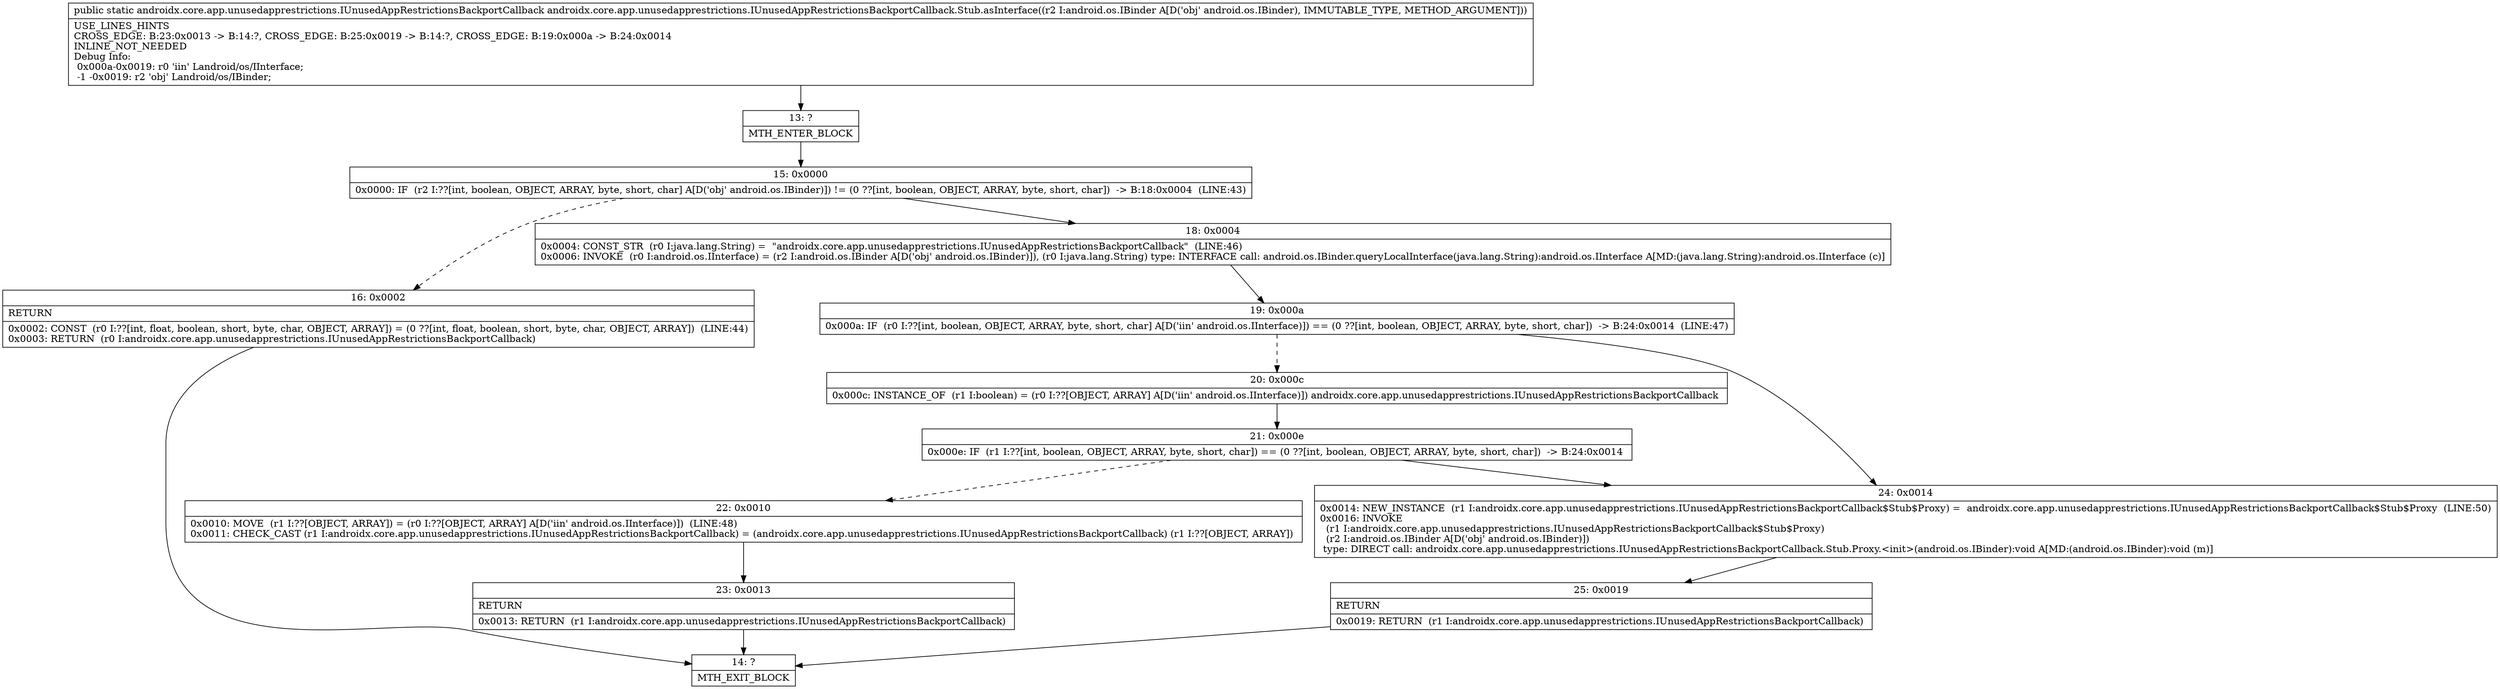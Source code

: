 digraph "CFG forandroidx.core.app.unusedapprestrictions.IUnusedAppRestrictionsBackportCallback.Stub.asInterface(Landroid\/os\/IBinder;)Landroidx\/core\/app\/unusedapprestrictions\/IUnusedAppRestrictionsBackportCallback;" {
Node_13 [shape=record,label="{13\:\ ?|MTH_ENTER_BLOCK\l}"];
Node_15 [shape=record,label="{15\:\ 0x0000|0x0000: IF  (r2 I:??[int, boolean, OBJECT, ARRAY, byte, short, char] A[D('obj' android.os.IBinder)]) != (0 ??[int, boolean, OBJECT, ARRAY, byte, short, char])  \-\> B:18:0x0004  (LINE:43)\l}"];
Node_16 [shape=record,label="{16\:\ 0x0002|RETURN\l|0x0002: CONST  (r0 I:??[int, float, boolean, short, byte, char, OBJECT, ARRAY]) = (0 ??[int, float, boolean, short, byte, char, OBJECT, ARRAY])  (LINE:44)\l0x0003: RETURN  (r0 I:androidx.core.app.unusedapprestrictions.IUnusedAppRestrictionsBackportCallback) \l}"];
Node_14 [shape=record,label="{14\:\ ?|MTH_EXIT_BLOCK\l}"];
Node_18 [shape=record,label="{18\:\ 0x0004|0x0004: CONST_STR  (r0 I:java.lang.String) =  \"androidx.core.app.unusedapprestrictions.IUnusedAppRestrictionsBackportCallback\"  (LINE:46)\l0x0006: INVOKE  (r0 I:android.os.IInterface) = (r2 I:android.os.IBinder A[D('obj' android.os.IBinder)]), (r0 I:java.lang.String) type: INTERFACE call: android.os.IBinder.queryLocalInterface(java.lang.String):android.os.IInterface A[MD:(java.lang.String):android.os.IInterface (c)]\l}"];
Node_19 [shape=record,label="{19\:\ 0x000a|0x000a: IF  (r0 I:??[int, boolean, OBJECT, ARRAY, byte, short, char] A[D('iin' android.os.IInterface)]) == (0 ??[int, boolean, OBJECT, ARRAY, byte, short, char])  \-\> B:24:0x0014  (LINE:47)\l}"];
Node_20 [shape=record,label="{20\:\ 0x000c|0x000c: INSTANCE_OF  (r1 I:boolean) = (r0 I:??[OBJECT, ARRAY] A[D('iin' android.os.IInterface)]) androidx.core.app.unusedapprestrictions.IUnusedAppRestrictionsBackportCallback \l}"];
Node_21 [shape=record,label="{21\:\ 0x000e|0x000e: IF  (r1 I:??[int, boolean, OBJECT, ARRAY, byte, short, char]) == (0 ??[int, boolean, OBJECT, ARRAY, byte, short, char])  \-\> B:24:0x0014 \l}"];
Node_22 [shape=record,label="{22\:\ 0x0010|0x0010: MOVE  (r1 I:??[OBJECT, ARRAY]) = (r0 I:??[OBJECT, ARRAY] A[D('iin' android.os.IInterface)])  (LINE:48)\l0x0011: CHECK_CAST (r1 I:androidx.core.app.unusedapprestrictions.IUnusedAppRestrictionsBackportCallback) = (androidx.core.app.unusedapprestrictions.IUnusedAppRestrictionsBackportCallback) (r1 I:??[OBJECT, ARRAY]) \l}"];
Node_23 [shape=record,label="{23\:\ 0x0013|RETURN\l|0x0013: RETURN  (r1 I:androidx.core.app.unusedapprestrictions.IUnusedAppRestrictionsBackportCallback) \l}"];
Node_24 [shape=record,label="{24\:\ 0x0014|0x0014: NEW_INSTANCE  (r1 I:androidx.core.app.unusedapprestrictions.IUnusedAppRestrictionsBackportCallback$Stub$Proxy) =  androidx.core.app.unusedapprestrictions.IUnusedAppRestrictionsBackportCallback$Stub$Proxy  (LINE:50)\l0x0016: INVOKE  \l  (r1 I:androidx.core.app.unusedapprestrictions.IUnusedAppRestrictionsBackportCallback$Stub$Proxy)\l  (r2 I:android.os.IBinder A[D('obj' android.os.IBinder)])\l type: DIRECT call: androidx.core.app.unusedapprestrictions.IUnusedAppRestrictionsBackportCallback.Stub.Proxy.\<init\>(android.os.IBinder):void A[MD:(android.os.IBinder):void (m)]\l}"];
Node_25 [shape=record,label="{25\:\ 0x0019|RETURN\l|0x0019: RETURN  (r1 I:androidx.core.app.unusedapprestrictions.IUnusedAppRestrictionsBackportCallback) \l}"];
MethodNode[shape=record,label="{public static androidx.core.app.unusedapprestrictions.IUnusedAppRestrictionsBackportCallback androidx.core.app.unusedapprestrictions.IUnusedAppRestrictionsBackportCallback.Stub.asInterface((r2 I:android.os.IBinder A[D('obj' android.os.IBinder), IMMUTABLE_TYPE, METHOD_ARGUMENT]))  | USE_LINES_HINTS\lCROSS_EDGE: B:23:0x0013 \-\> B:14:?, CROSS_EDGE: B:25:0x0019 \-\> B:14:?, CROSS_EDGE: B:19:0x000a \-\> B:24:0x0014\lINLINE_NOT_NEEDED\lDebug Info:\l  0x000a\-0x0019: r0 'iin' Landroid\/os\/IInterface;\l  \-1 \-0x0019: r2 'obj' Landroid\/os\/IBinder;\l}"];
MethodNode -> Node_13;Node_13 -> Node_15;
Node_15 -> Node_16[style=dashed];
Node_15 -> Node_18;
Node_16 -> Node_14;
Node_18 -> Node_19;
Node_19 -> Node_20[style=dashed];
Node_19 -> Node_24;
Node_20 -> Node_21;
Node_21 -> Node_22[style=dashed];
Node_21 -> Node_24;
Node_22 -> Node_23;
Node_23 -> Node_14;
Node_24 -> Node_25;
Node_25 -> Node_14;
}

